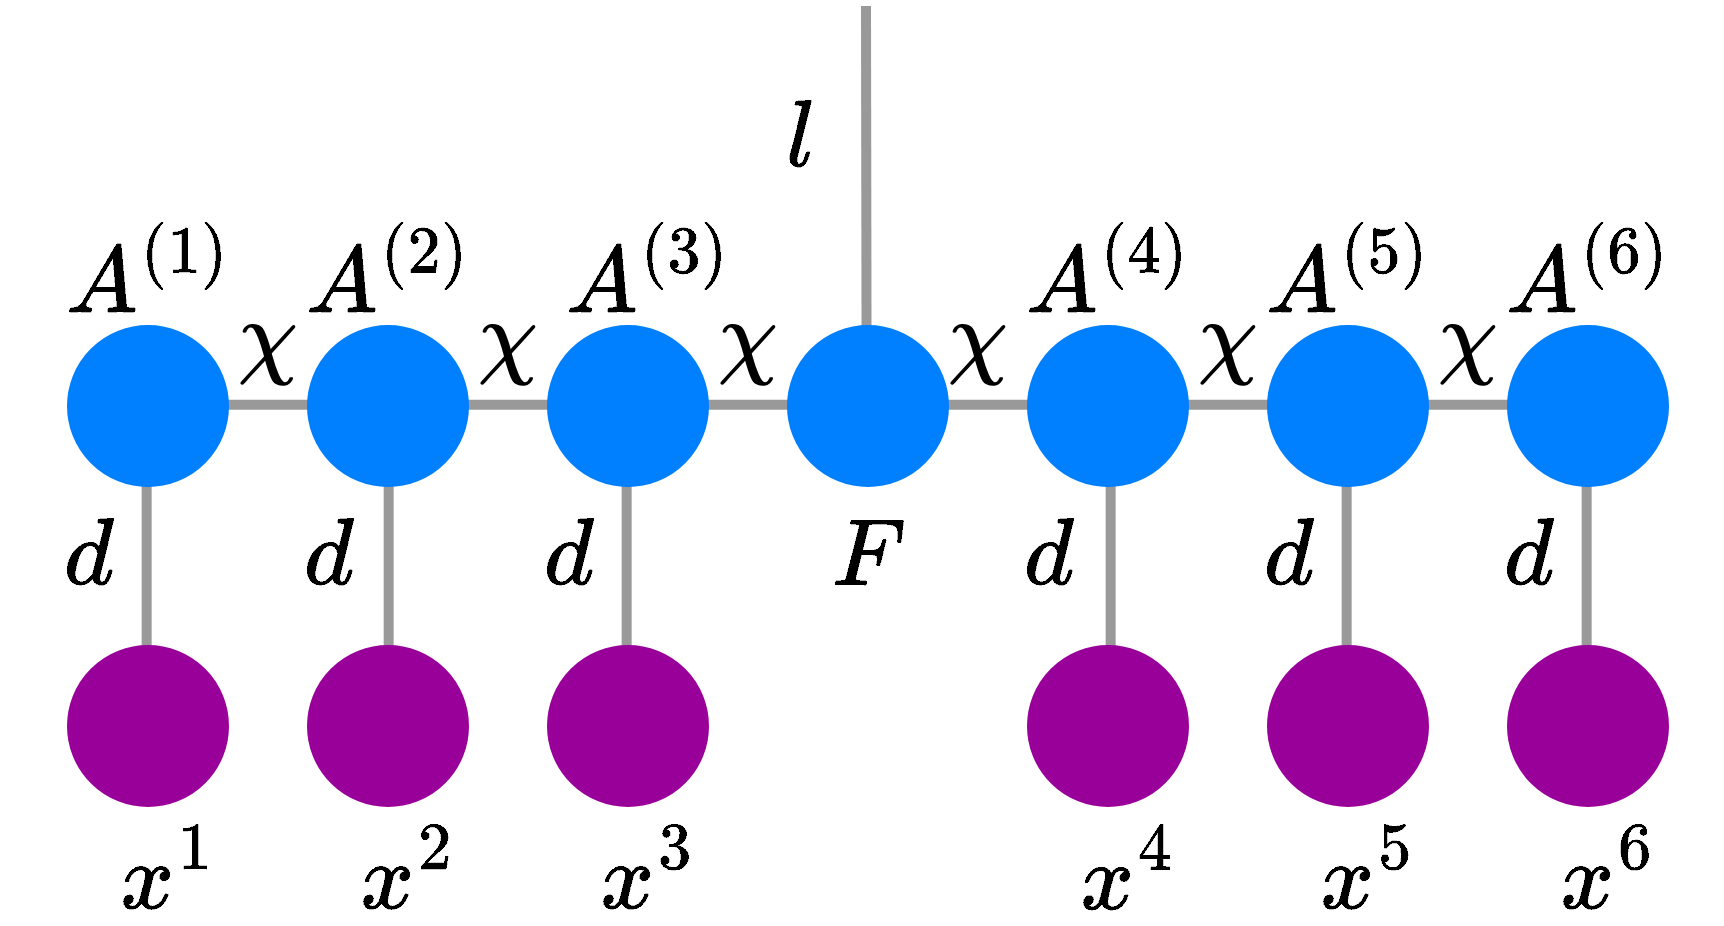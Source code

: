 <mxfile>
    <diagram id="U773Kb_vf2DWlILfl1Ql" name="Page-1">
        <mxGraphModel dx="532" dy="396" grid="1" gridSize="10" guides="1" tooltips="1" connect="1" arrows="1" fold="1" page="1" pageScale="1" pageWidth="850" pageHeight="1100" math="1" shadow="0">
            <root>
                <mxCell id="0"/>
                <mxCell id="1" parent="0"/>
                <mxCell id="18" value="" style="endArrow=none;html=1;strokeWidth=5;strokeColor=#999999;" parent="1" edge="1">
                    <mxGeometry width="50" height="50" relative="1" as="geometry">
                        <mxPoint x="79.33" y="220" as="sourcePoint"/>
                        <mxPoint x="79.33" y="420" as="targetPoint"/>
                    </mxGeometry>
                </mxCell>
                <mxCell id="19" value="" style="endArrow=none;html=1;strokeWidth=5;strokeColor=#999999;" parent="1" edge="1">
                    <mxGeometry width="50" height="50" relative="1" as="geometry">
                        <mxPoint x="200.33" y="220" as="sourcePoint"/>
                        <mxPoint x="200.33" y="420" as="targetPoint"/>
                    </mxGeometry>
                </mxCell>
                <mxCell id="20" value="" style="endArrow=none;html=1;strokeWidth=5;strokeColor=#999999;" parent="1" edge="1">
                    <mxGeometry width="50" height="50" relative="1" as="geometry">
                        <mxPoint x="319.33" y="219" as="sourcePoint"/>
                        <mxPoint x="319.33" y="419" as="targetPoint"/>
                    </mxGeometry>
                </mxCell>
                <mxCell id="21" value="" style="endArrow=none;html=1;strokeWidth=5;strokeColor=#999999;" parent="1" edge="1">
                    <mxGeometry width="50" height="50" relative="1" as="geometry">
                        <mxPoint x="561.33" y="218" as="sourcePoint"/>
                        <mxPoint x="561.33" y="418" as="targetPoint"/>
                    </mxGeometry>
                </mxCell>
                <mxCell id="22" value="" style="endArrow=none;html=1;strokeWidth=5;strokeColor=#999999;" parent="1" edge="1">
                    <mxGeometry width="50" height="50" relative="1" as="geometry">
                        <mxPoint x="679.33" y="218" as="sourcePoint"/>
                        <mxPoint x="679.33" y="418" as="targetPoint"/>
                    </mxGeometry>
                </mxCell>
                <mxCell id="23" value="" style="endArrow=none;html=1;strokeWidth=5;strokeColor=#999999;" parent="1" edge="1">
                    <mxGeometry width="50" height="50" relative="1" as="geometry">
                        <mxPoint x="799.33" y="221" as="sourcePoint"/>
                        <mxPoint x="799.33" y="421" as="targetPoint"/>
                    </mxGeometry>
                </mxCell>
                <mxCell id="15" value="" style="endArrow=none;html=1;strokeWidth=5;strokeColor=#999999;" parent="1" edge="1">
                    <mxGeometry width="50" height="50" relative="1" as="geometry">
                        <mxPoint x="80" y="239.33" as="sourcePoint"/>
                        <mxPoint x="800" y="239.33" as="targetPoint"/>
                    </mxGeometry>
                </mxCell>
                <mxCell id="24" value="" style="endArrow=none;html=1;strokeWidth=5;strokeColor=#999999;" parent="1" edge="1">
                    <mxGeometry width="50" height="50" relative="1" as="geometry">
                        <mxPoint x="439" y="40" as="sourcePoint"/>
                        <mxPoint x="439.33" y="247" as="targetPoint"/>
                    </mxGeometry>
                </mxCell>
                <mxCell id="2" value="" style="ellipse;whiteSpace=wrap;html=1;aspect=fixed;fillColor=#990099;strokeColor=#990099;" parent="1" vertex="1">
                    <mxGeometry x="40" y="360" width="80" height="80" as="geometry"/>
                </mxCell>
                <mxCell id="3" value="" style="ellipse;whiteSpace=wrap;html=1;aspect=fixed;fillColor=#990099;strokeColor=#990099;" parent="1" vertex="1">
                    <mxGeometry x="160" y="360" width="80" height="80" as="geometry"/>
                </mxCell>
                <mxCell id="4" value="" style="ellipse;whiteSpace=wrap;html=1;aspect=fixed;fillColor=#990099;strokeColor=#990099;" parent="1" vertex="1">
                    <mxGeometry x="280" y="360" width="80" height="80" as="geometry"/>
                </mxCell>
                <mxCell id="5" value="" style="ellipse;whiteSpace=wrap;html=1;aspect=fixed;fillColor=#990099;strokeColor=#990099;" parent="1" vertex="1">
                    <mxGeometry x="520" y="360" width="80" height="80" as="geometry"/>
                </mxCell>
                <mxCell id="6" value="" style="ellipse;whiteSpace=wrap;html=1;aspect=fixed;fillColor=#990099;strokeColor=#990099;" parent="1" vertex="1">
                    <mxGeometry x="640" y="360" width="80" height="80" as="geometry"/>
                </mxCell>
                <mxCell id="7" value="" style="ellipse;whiteSpace=wrap;html=1;aspect=fixed;fillColor=#990099;strokeColor=#990099;" parent="1" vertex="1">
                    <mxGeometry x="760" y="360" width="80" height="80" as="geometry"/>
                </mxCell>
                <mxCell id="8" value="" style="ellipse;whiteSpace=wrap;html=1;aspect=fixed;fillColor=#007FFF;strokeColor=#007FFF;" parent="1" vertex="1">
                    <mxGeometry x="40" y="200" width="80" height="80" as="geometry"/>
                </mxCell>
                <mxCell id="9" value="" style="ellipse;whiteSpace=wrap;html=1;aspect=fixed;fillColor=#007FFF;strokeColor=#007FFF;" parent="1" vertex="1">
                    <mxGeometry x="160" y="200" width="80" height="80" as="geometry"/>
                </mxCell>
                <mxCell id="10" value="" style="ellipse;whiteSpace=wrap;html=1;aspect=fixed;fillColor=#007FFF;strokeColor=#007FFF;" parent="1" vertex="1">
                    <mxGeometry x="280" y="200" width="80" height="80" as="geometry"/>
                </mxCell>
                <mxCell id="11" value="" style="ellipse;whiteSpace=wrap;html=1;aspect=fixed;fillColor=#007FFF;strokeColor=#007FFF;" parent="1" vertex="1">
                    <mxGeometry x="400" y="200" width="80" height="80" as="geometry"/>
                </mxCell>
                <mxCell id="12" value="" style="ellipse;whiteSpace=wrap;html=1;aspect=fixed;fillColor=#007FFF;strokeColor=#007FFF;" parent="1" vertex="1">
                    <mxGeometry x="520" y="200" width="80" height="80" as="geometry"/>
                </mxCell>
                <mxCell id="13" value="" style="ellipse;whiteSpace=wrap;html=1;aspect=fixed;fillColor=#007FFF;strokeColor=#007FFF;" parent="1" vertex="1">
                    <mxGeometry x="640" y="200" width="80" height="80" as="geometry"/>
                </mxCell>
                <mxCell id="14" value="" style="ellipse;whiteSpace=wrap;html=1;aspect=fixed;fillColor=#007FFF;strokeColor=#007FFF;" parent="1" vertex="1">
                    <mxGeometry x="760" y="200" width="80" height="80" as="geometry"/>
                </mxCell>
                <mxCell id="26" value="&lt;svg style=&quot;vertical-align: -0.462ex; font-size: 40px;&quot; xmlns:xlink=&quot;http://www.w3.org/1999/xlink&quot; viewBox=&quot;0 -442 626 646&quot; role=&quot;img&quot; height=&quot;1.462ex&quot; width=&quot;1.416ex&quot; xmlns=&quot;http://www.w3.org/2000/svg&quot;&gt;&lt;defs style=&quot;font-size: 40px;&quot;&gt;&lt;path d=&quot;M576 -125Q576 -147 547 -175T487 -204H476Q394 -204 363 -157Q334 -114 293 26L284 59Q283 58 248 19T170 -66T92 -151T53 -191Q49 -194 43 -194Q36 -194 31 -189T25 -177T38 -154T151 -30L272 102L265 131Q189 405 135 405Q104 405 87 358Q86 351 68 351Q48 351 48 361Q48 369 56 386T89 423T148 442Q224 442 258 400Q276 375 297 320T330 222L341 180Q344 180 455 303T573 429Q579 431 582 431Q600 431 600 414Q600 407 587 392T477 270Q356 138 353 134L362 102Q392 -10 428 -89T490 -168Q504 -168 517 -156T536 -126Q539 -116 543 -115T557 -114T571 -115Q576 -118 576 -125Z&quot; id=&quot;MJX-1-TEX-I-1D712&quot; style=&quot;font-size: 40px;&quot;&gt;&lt;/path&gt;&lt;/defs&gt;&lt;g transform=&quot;scale(1,-1)&quot; stroke-width=&quot;0&quot; fill=&quot;currentColor&quot; stroke=&quot;currentColor&quot; style=&quot;font-size: 40px;&quot;&gt;&lt;g data-mml-node=&quot;math&quot; style=&quot;font-size: 40px;&quot;&gt;&lt;g data-mml-node=&quot;mstyle&quot; style=&quot;font-size: 40px;&quot;&gt;&lt;g data-mml-node=&quot;mi&quot; style=&quot;font-size: 40px;&quot;&gt;&lt;use xlink:href=&quot;#MJX-1-TEX-I-1D712&quot; data-c=&quot;1D712&quot; style=&quot;font-size: 40px;&quot;&gt;&lt;/use&gt;&lt;/g&gt;&lt;/g&gt;&lt;/g&gt;&lt;/g&gt;&lt;/svg&gt;" style="text;html=1;strokeColor=none;fillColor=none;align=center;verticalAlign=middle;whiteSpace=wrap;rounded=0;fontSize=40;" parent="1" vertex="1">
                    <mxGeometry x="110" y="191" width="60" height="30" as="geometry"/>
                </mxCell>
                <mxCell id="30" value="&lt;svg style=&quot;vertical-align: -0.462ex; font-size: 40px;&quot; xmlns:xlink=&quot;http://www.w3.org/1999/xlink&quot; viewBox=&quot;0 -442 626 646&quot; role=&quot;img&quot; height=&quot;1.462ex&quot; width=&quot;1.416ex&quot; xmlns=&quot;http://www.w3.org/2000/svg&quot;&gt;&lt;defs style=&quot;font-size: 40px;&quot;&gt;&lt;path d=&quot;M576 -125Q576 -147 547 -175T487 -204H476Q394 -204 363 -157Q334 -114 293 26L284 59Q283 58 248 19T170 -66T92 -151T53 -191Q49 -194 43 -194Q36 -194 31 -189T25 -177T38 -154T151 -30L272 102L265 131Q189 405 135 405Q104 405 87 358Q86 351 68 351Q48 351 48 361Q48 369 56 386T89 423T148 442Q224 442 258 400Q276 375 297 320T330 222L341 180Q344 180 455 303T573 429Q579 431 582 431Q600 431 600 414Q600 407 587 392T477 270Q356 138 353 134L362 102Q392 -10 428 -89T490 -168Q504 -168 517 -156T536 -126Q539 -116 543 -115T557 -114T571 -115Q576 -118 576 -125Z&quot; id=&quot;MJX-1-TEX-I-1D712&quot; style=&quot;font-size: 40px;&quot;&gt;&lt;/path&gt;&lt;/defs&gt;&lt;g transform=&quot;scale(1,-1)&quot; stroke-width=&quot;0&quot; fill=&quot;currentColor&quot; stroke=&quot;currentColor&quot; style=&quot;font-size: 40px;&quot;&gt;&lt;g data-mml-node=&quot;math&quot; style=&quot;font-size: 40px;&quot;&gt;&lt;g data-mml-node=&quot;mstyle&quot; style=&quot;font-size: 40px;&quot;&gt;&lt;g data-mml-node=&quot;mi&quot; style=&quot;font-size: 40px;&quot;&gt;&lt;use xlink:href=&quot;#MJX-1-TEX-I-1D712&quot; data-c=&quot;1D712&quot; style=&quot;font-size: 40px;&quot;&gt;&lt;/use&gt;&lt;/g&gt;&lt;/g&gt;&lt;/g&gt;&lt;/g&gt;&lt;/svg&gt;" style="text;html=1;strokeColor=none;fillColor=none;align=center;verticalAlign=middle;whiteSpace=wrap;rounded=0;fontSize=40;" parent="1" vertex="1">
                    <mxGeometry x="230" y="191" width="60" height="30" as="geometry"/>
                </mxCell>
                <mxCell id="31" value="&lt;svg style=&quot;vertical-align: -0.462ex; font-size: 40px;&quot; xmlns:xlink=&quot;http://www.w3.org/1999/xlink&quot; viewBox=&quot;0 -442 626 646&quot; role=&quot;img&quot; height=&quot;1.462ex&quot; width=&quot;1.416ex&quot; xmlns=&quot;http://www.w3.org/2000/svg&quot;&gt;&lt;defs style=&quot;font-size: 40px;&quot;&gt;&lt;path d=&quot;M576 -125Q576 -147 547 -175T487 -204H476Q394 -204 363 -157Q334 -114 293 26L284 59Q283 58 248 19T170 -66T92 -151T53 -191Q49 -194 43 -194Q36 -194 31 -189T25 -177T38 -154T151 -30L272 102L265 131Q189 405 135 405Q104 405 87 358Q86 351 68 351Q48 351 48 361Q48 369 56 386T89 423T148 442Q224 442 258 400Q276 375 297 320T330 222L341 180Q344 180 455 303T573 429Q579 431 582 431Q600 431 600 414Q600 407 587 392T477 270Q356 138 353 134L362 102Q392 -10 428 -89T490 -168Q504 -168 517 -156T536 -126Q539 -116 543 -115T557 -114T571 -115Q576 -118 576 -125Z&quot; id=&quot;MJX-1-TEX-I-1D712&quot; style=&quot;font-size: 40px;&quot;&gt;&lt;/path&gt;&lt;/defs&gt;&lt;g transform=&quot;scale(1,-1)&quot; stroke-width=&quot;0&quot; fill=&quot;currentColor&quot; stroke=&quot;currentColor&quot; style=&quot;font-size: 40px;&quot;&gt;&lt;g data-mml-node=&quot;math&quot; style=&quot;font-size: 40px;&quot;&gt;&lt;g data-mml-node=&quot;mstyle&quot; style=&quot;font-size: 40px;&quot;&gt;&lt;g data-mml-node=&quot;mi&quot; style=&quot;font-size: 40px;&quot;&gt;&lt;use xlink:href=&quot;#MJX-1-TEX-I-1D712&quot; data-c=&quot;1D712&quot; style=&quot;font-size: 40px;&quot;&gt;&lt;/use&gt;&lt;/g&gt;&lt;/g&gt;&lt;/g&gt;&lt;/g&gt;&lt;/svg&gt;" style="text;html=1;strokeColor=none;fillColor=none;align=center;verticalAlign=middle;whiteSpace=wrap;rounded=0;fontSize=40;" parent="1" vertex="1">
                    <mxGeometry x="350" y="191" width="60" height="30" as="geometry"/>
                </mxCell>
                <mxCell id="32" value="&lt;svg style=&quot;vertical-align: -0.462ex; font-size: 40px;&quot; xmlns:xlink=&quot;http://www.w3.org/1999/xlink&quot; viewBox=&quot;0 -442 626 646&quot; role=&quot;img&quot; height=&quot;1.462ex&quot; width=&quot;1.416ex&quot; xmlns=&quot;http://www.w3.org/2000/svg&quot;&gt;&lt;defs style=&quot;font-size: 40px;&quot;&gt;&lt;path d=&quot;M576 -125Q576 -147 547 -175T487 -204H476Q394 -204 363 -157Q334 -114 293 26L284 59Q283 58 248 19T170 -66T92 -151T53 -191Q49 -194 43 -194Q36 -194 31 -189T25 -177T38 -154T151 -30L272 102L265 131Q189 405 135 405Q104 405 87 358Q86 351 68 351Q48 351 48 361Q48 369 56 386T89 423T148 442Q224 442 258 400Q276 375 297 320T330 222L341 180Q344 180 455 303T573 429Q579 431 582 431Q600 431 600 414Q600 407 587 392T477 270Q356 138 353 134L362 102Q392 -10 428 -89T490 -168Q504 -168 517 -156T536 -126Q539 -116 543 -115T557 -114T571 -115Q576 -118 576 -125Z&quot; id=&quot;MJX-1-TEX-I-1D712&quot; style=&quot;font-size: 40px;&quot;&gt;&lt;/path&gt;&lt;/defs&gt;&lt;g transform=&quot;scale(1,-1)&quot; stroke-width=&quot;0&quot; fill=&quot;currentColor&quot; stroke=&quot;currentColor&quot; style=&quot;font-size: 40px;&quot;&gt;&lt;g data-mml-node=&quot;math&quot; style=&quot;font-size: 40px;&quot;&gt;&lt;g data-mml-node=&quot;mstyle&quot; style=&quot;font-size: 40px;&quot;&gt;&lt;g data-mml-node=&quot;mi&quot; style=&quot;font-size: 40px;&quot;&gt;&lt;use xlink:href=&quot;#MJX-1-TEX-I-1D712&quot; data-c=&quot;1D712&quot; style=&quot;font-size: 40px;&quot;&gt;&lt;/use&gt;&lt;/g&gt;&lt;/g&gt;&lt;/g&gt;&lt;/g&gt;&lt;/svg&gt;" style="text;html=1;strokeColor=none;fillColor=none;align=center;verticalAlign=middle;whiteSpace=wrap;rounded=0;fontSize=40;" parent="1" vertex="1">
                    <mxGeometry x="465" y="191" width="60" height="30" as="geometry"/>
                </mxCell>
                <mxCell id="33" value="&lt;svg style=&quot;vertical-align: -0.462ex; font-size: 40px;&quot; xmlns:xlink=&quot;http://www.w3.org/1999/xlink&quot; viewBox=&quot;0 -442 626 646&quot; role=&quot;img&quot; height=&quot;1.462ex&quot; width=&quot;1.416ex&quot; xmlns=&quot;http://www.w3.org/2000/svg&quot;&gt;&lt;defs style=&quot;font-size: 40px;&quot;&gt;&lt;path d=&quot;M576 -125Q576 -147 547 -175T487 -204H476Q394 -204 363 -157Q334 -114 293 26L284 59Q283 58 248 19T170 -66T92 -151T53 -191Q49 -194 43 -194Q36 -194 31 -189T25 -177T38 -154T151 -30L272 102L265 131Q189 405 135 405Q104 405 87 358Q86 351 68 351Q48 351 48 361Q48 369 56 386T89 423T148 442Q224 442 258 400Q276 375 297 320T330 222L341 180Q344 180 455 303T573 429Q579 431 582 431Q600 431 600 414Q600 407 587 392T477 270Q356 138 353 134L362 102Q392 -10 428 -89T490 -168Q504 -168 517 -156T536 -126Q539 -116 543 -115T557 -114T571 -115Q576 -118 576 -125Z&quot; id=&quot;MJX-1-TEX-I-1D712&quot; style=&quot;font-size: 40px;&quot;&gt;&lt;/path&gt;&lt;/defs&gt;&lt;g transform=&quot;scale(1,-1)&quot; stroke-width=&quot;0&quot; fill=&quot;currentColor&quot; stroke=&quot;currentColor&quot; style=&quot;font-size: 40px;&quot;&gt;&lt;g data-mml-node=&quot;math&quot; style=&quot;font-size: 40px;&quot;&gt;&lt;g data-mml-node=&quot;mstyle&quot; style=&quot;font-size: 40px;&quot;&gt;&lt;g data-mml-node=&quot;mi&quot; style=&quot;font-size: 40px;&quot;&gt;&lt;use xlink:href=&quot;#MJX-1-TEX-I-1D712&quot; data-c=&quot;1D712&quot; style=&quot;font-size: 40px;&quot;&gt;&lt;/use&gt;&lt;/g&gt;&lt;/g&gt;&lt;/g&gt;&lt;/g&gt;&lt;/svg&gt;" style="text;html=1;strokeColor=none;fillColor=none;align=center;verticalAlign=middle;whiteSpace=wrap;rounded=0;fontSize=40;" parent="1" vertex="1">
                    <mxGeometry x="590" y="191" width="60" height="30" as="geometry"/>
                </mxCell>
                <mxCell id="34" value="&lt;svg style=&quot;vertical-align: -0.462ex; font-size: 40px;&quot; xmlns:xlink=&quot;http://www.w3.org/1999/xlink&quot; viewBox=&quot;0 -442 626 646&quot; role=&quot;img&quot; height=&quot;1.462ex&quot; width=&quot;1.416ex&quot; xmlns=&quot;http://www.w3.org/2000/svg&quot;&gt;&lt;defs style=&quot;font-size: 40px;&quot;&gt;&lt;path d=&quot;M576 -125Q576 -147 547 -175T487 -204H476Q394 -204 363 -157Q334 -114 293 26L284 59Q283 58 248 19T170 -66T92 -151T53 -191Q49 -194 43 -194Q36 -194 31 -189T25 -177T38 -154T151 -30L272 102L265 131Q189 405 135 405Q104 405 87 358Q86 351 68 351Q48 351 48 361Q48 369 56 386T89 423T148 442Q224 442 258 400Q276 375 297 320T330 222L341 180Q344 180 455 303T573 429Q579 431 582 431Q600 431 600 414Q600 407 587 392T477 270Q356 138 353 134L362 102Q392 -10 428 -89T490 -168Q504 -168 517 -156T536 -126Q539 -116 543 -115T557 -114T571 -115Q576 -118 576 -125Z&quot; id=&quot;MJX-1-TEX-I-1D712&quot; style=&quot;font-size: 40px;&quot;&gt;&lt;/path&gt;&lt;/defs&gt;&lt;g transform=&quot;scale(1,-1)&quot; stroke-width=&quot;0&quot; fill=&quot;currentColor&quot; stroke=&quot;currentColor&quot; style=&quot;font-size: 40px;&quot;&gt;&lt;g data-mml-node=&quot;math&quot; style=&quot;font-size: 40px;&quot;&gt;&lt;g data-mml-node=&quot;mstyle&quot; style=&quot;font-size: 40px;&quot;&gt;&lt;g data-mml-node=&quot;mi&quot; style=&quot;font-size: 40px;&quot;&gt;&lt;use xlink:href=&quot;#MJX-1-TEX-I-1D712&quot; data-c=&quot;1D712&quot; style=&quot;font-size: 40px;&quot;&gt;&lt;/use&gt;&lt;/g&gt;&lt;/g&gt;&lt;/g&gt;&lt;/g&gt;&lt;/svg&gt;" style="text;html=1;strokeColor=none;fillColor=none;align=center;verticalAlign=middle;whiteSpace=wrap;rounded=0;fontSize=40;" parent="1" vertex="1">
                    <mxGeometry x="710" y="191" width="60" height="30" as="geometry"/>
                </mxCell>
                <mxCell id="36" value="`d`" style="text;html=1;strokeColor=none;fillColor=none;align=center;verticalAlign=middle;whiteSpace=wrap;rounded=0;fontSize=40;" parent="1" vertex="1">
                    <mxGeometry x="20" y="300" width="60" height="30" as="geometry"/>
                </mxCell>
                <mxCell id="37" value="`d`" style="text;html=1;strokeColor=none;fillColor=none;align=center;verticalAlign=middle;whiteSpace=wrap;rounded=0;fontSize=40;" parent="1" vertex="1">
                    <mxGeometry x="140" y="300" width="60" height="30" as="geometry"/>
                </mxCell>
                <mxCell id="38" value="`d`" style="text;html=1;strokeColor=none;fillColor=none;align=center;verticalAlign=middle;whiteSpace=wrap;rounded=0;fontSize=40;" parent="1" vertex="1">
                    <mxGeometry x="260" y="300" width="60" height="30" as="geometry"/>
                </mxCell>
                <mxCell id="39" value="`d`" style="text;html=1;strokeColor=none;fillColor=none;align=center;verticalAlign=middle;whiteSpace=wrap;rounded=0;fontSize=40;" parent="1" vertex="1">
                    <mxGeometry x="500" y="300" width="60" height="30" as="geometry"/>
                </mxCell>
                <mxCell id="40" value="`d`" style="text;html=1;strokeColor=none;fillColor=none;align=center;verticalAlign=middle;whiteSpace=wrap;rounded=0;fontSize=40;" parent="1" vertex="1">
                    <mxGeometry x="620" y="300" width="60" height="30" as="geometry"/>
                </mxCell>
                <mxCell id="41" value="`d`" style="text;html=1;strokeColor=none;fillColor=none;align=center;verticalAlign=middle;whiteSpace=wrap;rounded=0;fontSize=40;" parent="1" vertex="1">
                    <mxGeometry x="740" y="300" width="60" height="30" as="geometry"/>
                </mxCell>
                <mxCell id="42" value="`l`" style="text;html=1;strokeColor=none;fillColor=none;align=center;verticalAlign=middle;whiteSpace=wrap;rounded=0;fontSize=40;" parent="1" vertex="1">
                    <mxGeometry x="376" y="91" width="60" height="30" as="geometry"/>
                </mxCell>
                <mxCell id="44" value="`A^{(1)}`" style="text;html=1;strokeColor=none;fillColor=none;align=center;verticalAlign=middle;whiteSpace=wrap;rounded=0;fontSize=40;" parent="1" vertex="1">
                    <mxGeometry x="50" y="160" width="60" height="30" as="geometry"/>
                </mxCell>
                <mxCell id="45" value="`A^{(2)}&lt;br&gt;`" style="text;html=1;strokeColor=none;fillColor=none;align=center;verticalAlign=middle;whiteSpace=wrap;rounded=0;fontSize=40;" parent="1" vertex="1">
                    <mxGeometry x="170" y="160" width="60" height="30" as="geometry"/>
                </mxCell>
                <mxCell id="46" value="`A^{(3)}&lt;br&gt;`" style="text;html=1;strokeColor=none;fillColor=none;align=center;verticalAlign=middle;whiteSpace=wrap;rounded=0;fontSize=40;" parent="1" vertex="1">
                    <mxGeometry x="300" y="160" width="60" height="30" as="geometry"/>
                </mxCell>
                <mxCell id="47" value="`A^{(4)}&lt;br&gt;`" style="text;html=1;strokeColor=none;fillColor=none;align=center;verticalAlign=middle;whiteSpace=wrap;rounded=0;fontSize=40;" parent="1" vertex="1">
                    <mxGeometry x="530" y="160" width="60" height="30" as="geometry"/>
                </mxCell>
                <mxCell id="48" value="`A^{(5)}&lt;br&gt;`" style="text;html=1;strokeColor=none;fillColor=none;align=center;verticalAlign=middle;whiteSpace=wrap;rounded=0;fontSize=40;" parent="1" vertex="1">
                    <mxGeometry x="650" y="160" width="60" height="30" as="geometry"/>
                </mxCell>
                <mxCell id="49" value="`A^{(6)}&lt;br&gt;`" style="text;html=1;strokeColor=none;fillColor=none;align=center;verticalAlign=middle;whiteSpace=wrap;rounded=0;fontSize=40;" parent="1" vertex="1">
                    <mxGeometry x="770" y="160" width="60" height="30" as="geometry"/>
                </mxCell>
                <mxCell id="50" value="`x^1`" style="text;html=1;strokeColor=none;fillColor=none;align=center;verticalAlign=middle;whiteSpace=wrap;rounded=0;fontSize=40;" parent="1" vertex="1">
                    <mxGeometry x="60" y="460" width="60" height="30" as="geometry"/>
                </mxCell>
                <mxCell id="51" value="`x^2`" style="text;html=1;strokeColor=none;fillColor=none;align=center;verticalAlign=middle;whiteSpace=wrap;rounded=0;fontSize=40;" parent="1" vertex="1">
                    <mxGeometry x="180" y="460" width="60" height="30" as="geometry"/>
                </mxCell>
                <mxCell id="52" value="`x^3`" style="text;html=1;strokeColor=none;fillColor=none;align=center;verticalAlign=middle;whiteSpace=wrap;rounded=0;fontSize=40;" parent="1" vertex="1">
                    <mxGeometry x="300" y="460" width="60" height="30" as="geometry"/>
                </mxCell>
                <mxCell id="53" value="`x^4`" style="text;html=1;strokeColor=none;fillColor=none;align=center;verticalAlign=middle;whiteSpace=wrap;rounded=0;fontSize=40;" parent="1" vertex="1">
                    <mxGeometry x="540" y="460" width="60" height="30" as="geometry"/>
                </mxCell>
                <mxCell id="54" value="`x^5`" style="text;html=1;strokeColor=none;fillColor=none;align=center;verticalAlign=middle;whiteSpace=wrap;rounded=0;fontSize=40;" parent="1" vertex="1">
                    <mxGeometry x="660" y="460" width="60" height="30" as="geometry"/>
                </mxCell>
                <mxCell id="55" value="`x^6`" style="text;html=1;strokeColor=none;fillColor=none;align=center;verticalAlign=middle;whiteSpace=wrap;rounded=0;fontSize=40;" parent="1" vertex="1">
                    <mxGeometry x="780" y="460" width="60" height="30" as="geometry"/>
                </mxCell>
                <mxCell id="56" value="`F`" style="text;html=1;strokeColor=none;fillColor=none;align=center;verticalAlign=middle;whiteSpace=wrap;rounded=0;fontSize=40;" parent="1" vertex="1">
                    <mxGeometry x="410" y="300" width="60" height="30" as="geometry"/>
                </mxCell>
            </root>
        </mxGraphModel>
    </diagram>
</mxfile>
